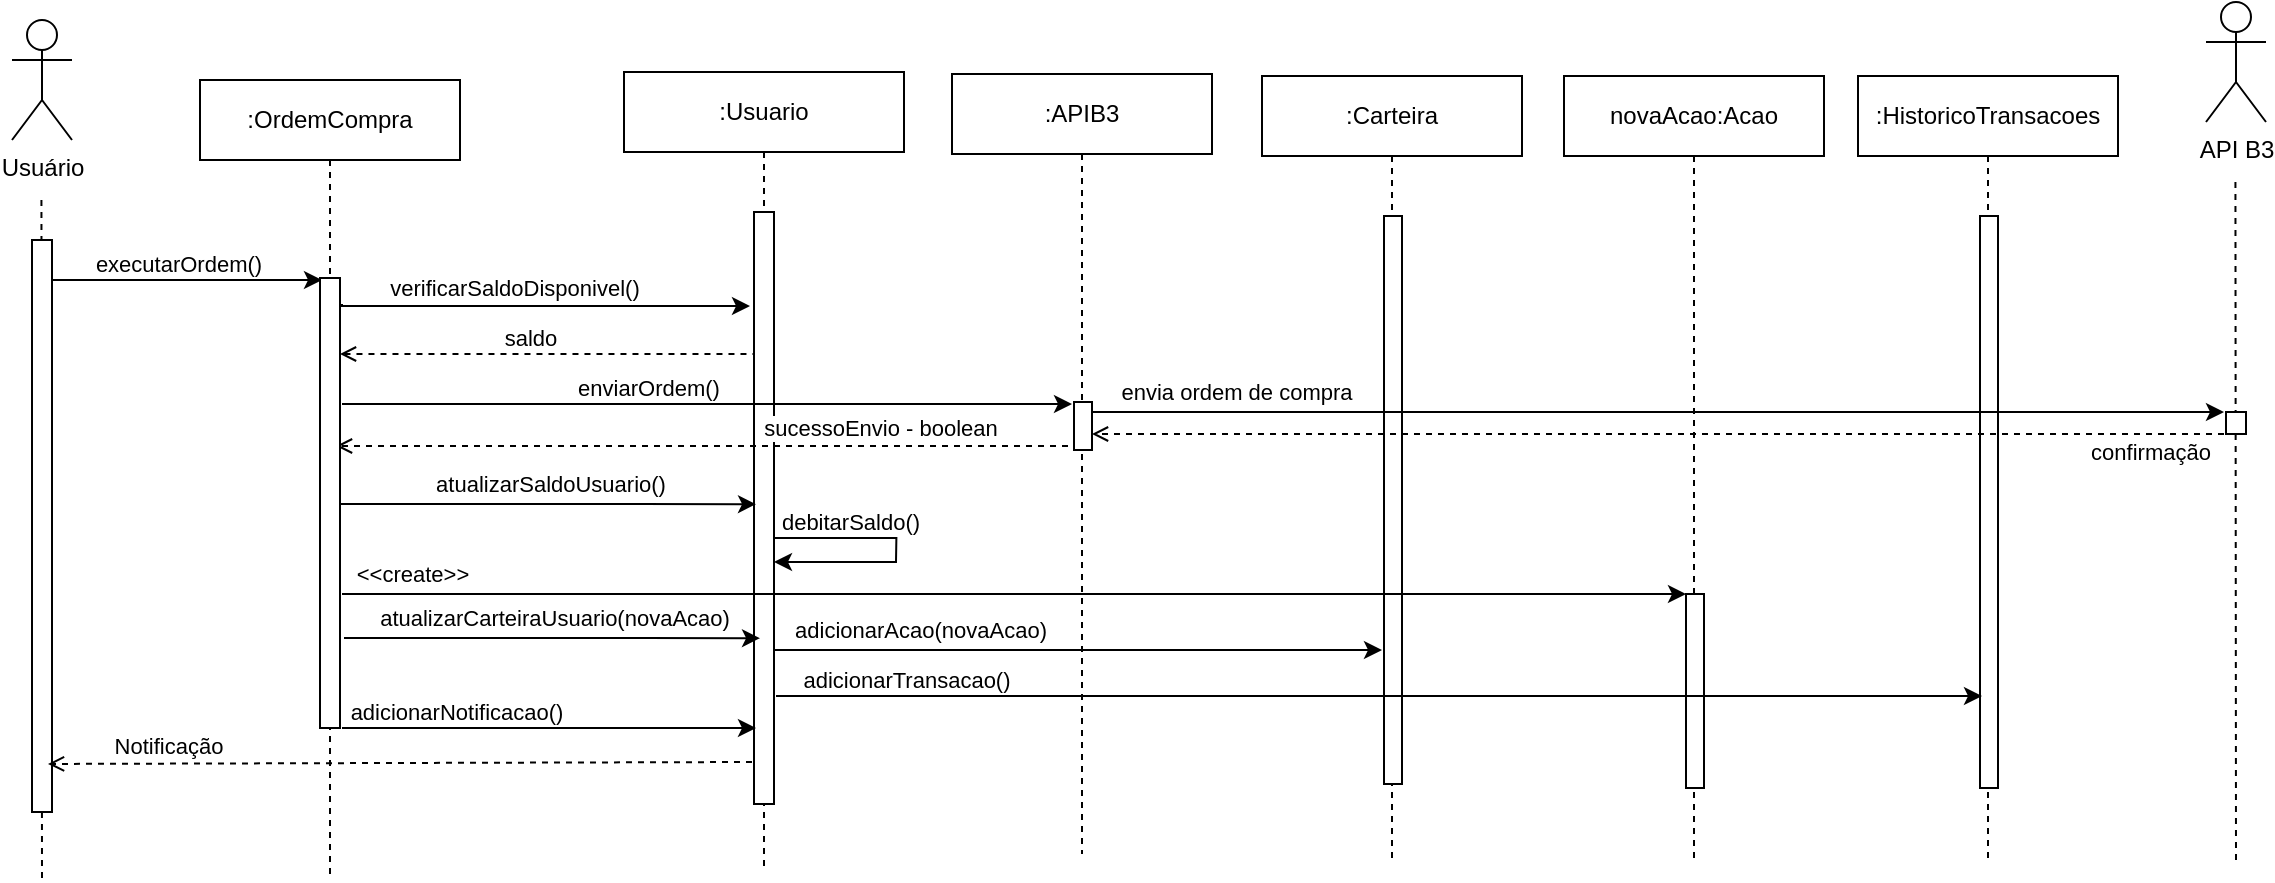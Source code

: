 <mxfile version="24.7.8">
  <diagram name="Page-1" id="2YBvvXClWsGukQMizWep">
    <mxGraphModel dx="1687" dy="984" grid="0" gridSize="10" guides="0" tooltips="1" connect="0" arrows="0" fold="1" page="1" pageScale="1" pageWidth="1100" pageHeight="850" math="0" shadow="0">
      <root>
        <mxCell id="0" />
        <mxCell id="1" parent="0" />
        <mxCell id="368ryIqdzKqAlcXKy1S3-1" value="Usuário" style="shape=umlActor;verticalLabelPosition=bottom;verticalAlign=top;html=1;" parent="1" vertex="1">
          <mxGeometry x="320" y="70" width="30" height="60" as="geometry" />
        </mxCell>
        <mxCell id="368ryIqdzKqAlcXKy1S3-3" value="" style="endArrow=none;dashed=1;html=1;rounded=0;" parent="1" edge="1">
          <mxGeometry width="50" height="50" relative="1" as="geometry">
            <mxPoint x="335" y="499" as="sourcePoint" />
            <mxPoint x="334.72" y="160" as="targetPoint" />
          </mxGeometry>
        </mxCell>
        <mxCell id="368ryIqdzKqAlcXKy1S3-13" style="edgeStyle=orthogonalEdgeStyle;rounded=0;orthogonalLoop=1;jettySize=auto;html=1;curved=0;" parent="1" edge="1">
          <mxGeometry relative="1" as="geometry">
            <mxPoint x="340" y="200" as="sourcePoint" />
            <mxPoint x="475" y="200" as="targetPoint" />
            <Array as="points" />
          </mxGeometry>
        </mxCell>
        <mxCell id="368ryIqdzKqAlcXKy1S3-14" value="executarOrdem()" style="edgeLabel;html=1;align=center;verticalAlign=middle;resizable=0;points=[];" parent="368ryIqdzKqAlcXKy1S3-13" vertex="1" connectable="0">
          <mxGeometry x="-0.128" y="1" relative="1" as="geometry">
            <mxPoint x="4" y="-7" as="offset" />
          </mxGeometry>
        </mxCell>
        <mxCell id="368ryIqdzKqAlcXKy1S3-2" value="" style="html=1;points=[[0,0,0,0,5],[0,1,0,0,-5],[1,0,0,0,5],[1,1,0,0,-5]];perimeter=orthogonalPerimeter;outlineConnect=0;targetShapes=umlLifeline;portConstraint=eastwest;newEdgeStyle={&quot;curved&quot;:0,&quot;rounded&quot;:0};" parent="1" vertex="1">
          <mxGeometry x="330" y="180" width="10" height="286" as="geometry" />
        </mxCell>
        <mxCell id="368ryIqdzKqAlcXKy1S3-6" value=":Usuario" style="shape=umlLifeline;perimeter=lifelinePerimeter;whiteSpace=wrap;html=1;container=1;dropTarget=0;collapsible=0;recursiveResize=0;outlineConnect=0;portConstraint=eastwest;newEdgeStyle={&quot;curved&quot;:0,&quot;rounded&quot;:0};" parent="1" vertex="1">
          <mxGeometry x="626" y="96" width="140" height="397" as="geometry" />
        </mxCell>
        <mxCell id="368ryIqdzKqAlcXKy1S3-7" value="" style="html=1;points=[[0,0,0,0,5],[0,1,0,0,-5],[1,0,0,0,5],[1,1,0,0,-5]];perimeter=orthogonalPerimeter;outlineConnect=0;targetShapes=umlLifeline;portConstraint=eastwest;newEdgeStyle={&quot;curved&quot;:0,&quot;rounded&quot;:0};" parent="368ryIqdzKqAlcXKy1S3-6" vertex="1">
          <mxGeometry x="65" y="70" width="10" height="296" as="geometry" />
        </mxCell>
        <mxCell id="368ryIqdzKqAlcXKy1S3-11" value=":APIB3" style="shape=umlLifeline;perimeter=lifelinePerimeter;whiteSpace=wrap;html=1;container=1;dropTarget=0;collapsible=0;recursiveResize=0;outlineConnect=0;portConstraint=eastwest;newEdgeStyle={&quot;curved&quot;:0,&quot;rounded&quot;:0};" parent="1" vertex="1">
          <mxGeometry x="790" y="97" width="130" height="390" as="geometry" />
        </mxCell>
        <mxCell id="368ryIqdzKqAlcXKy1S3-12" value="" style="html=1;points=[[0,0,0,0,5],[0,1,0,0,-5],[1,0,0,0,5],[1,1,0,0,-5]];perimeter=orthogonalPerimeter;outlineConnect=0;targetShapes=umlLifeline;portConstraint=eastwest;newEdgeStyle={&quot;curved&quot;:0,&quot;rounded&quot;:0};" parent="368ryIqdzKqAlcXKy1S3-11" vertex="1">
          <mxGeometry x="61" y="164" width="9" height="24" as="geometry" />
        </mxCell>
        <mxCell id="0rn-FYZJgUnYV7M9HU_Y-5" value="" style="endArrow=open;html=1;rounded=0;dashed=1;startArrow=none;startFill=0;endFill=0;" parent="1" edge="1">
          <mxGeometry width="50" height="50" relative="1" as="geometry">
            <mxPoint x="848" y="283" as="sourcePoint" />
            <mxPoint x="482" y="283.0" as="targetPoint" />
          </mxGeometry>
        </mxCell>
        <mxCell id="0rn-FYZJgUnYV7M9HU_Y-7" value="sucessoEnvio - boolean" style="edgeLabel;html=1;align=center;verticalAlign=middle;resizable=0;points=[];" parent="0rn-FYZJgUnYV7M9HU_Y-5" vertex="1" connectable="0">
          <mxGeometry x="-0.097" y="2" relative="1" as="geometry">
            <mxPoint x="71" y="-11" as="offset" />
          </mxGeometry>
        </mxCell>
        <mxCell id="0rn-FYZJgUnYV7M9HU_Y-8" style="edgeStyle=orthogonalEdgeStyle;rounded=0;orthogonalLoop=1;jettySize=auto;html=1;curved=0;startArrow=none;startFill=0;endArrow=classic;endFill=1;" parent="1" edge="1">
          <mxGeometry relative="1" as="geometry">
            <mxPoint x="485" y="212" as="sourcePoint" />
            <mxPoint x="689" y="213" as="targetPoint" />
            <Array as="points">
              <mxPoint x="485" y="213" />
            </Array>
          </mxGeometry>
        </mxCell>
        <mxCell id="0rn-FYZJgUnYV7M9HU_Y-9" value="verificarSaldoDisponivel()" style="edgeLabel;html=1;align=center;verticalAlign=middle;resizable=0;points=[];" parent="0rn-FYZJgUnYV7M9HU_Y-8" vertex="1" connectable="0">
          <mxGeometry x="-0.386" y="-2" relative="1" as="geometry">
            <mxPoint x="24" y="-11" as="offset" />
          </mxGeometry>
        </mxCell>
        <mxCell id="0rn-FYZJgUnYV7M9HU_Y-22" value="" style="edgeStyle=none;orthogonalLoop=1;jettySize=auto;html=1;rounded=0;dashed=1;startArrow=none;startFill=0;endArrow=open;endFill=0;entryX=0.8;entryY=0.916;entryDx=0;entryDy=0;entryPerimeter=0;" parent="1" target="368ryIqdzKqAlcXKy1S3-2" edge="1">
          <mxGeometry width="100" relative="1" as="geometry">
            <mxPoint x="690" y="441" as="sourcePoint" />
            <mxPoint x="342" y="442" as="targetPoint" />
            <Array as="points" />
          </mxGeometry>
        </mxCell>
        <mxCell id="0rn-FYZJgUnYV7M9HU_Y-23" value="Notificação" style="edgeLabel;html=1;align=center;verticalAlign=middle;resizable=0;points=[];" parent="0rn-FYZJgUnYV7M9HU_Y-22" vertex="1" connectable="0">
          <mxGeometry x="-0.16" y="1" relative="1" as="geometry">
            <mxPoint x="-144" y="-10" as="offset" />
          </mxGeometry>
        </mxCell>
        <mxCell id="0rn-FYZJgUnYV7M9HU_Y-24" value=":OrdemCompra" style="shape=umlLifeline;perimeter=lifelinePerimeter;whiteSpace=wrap;html=1;container=1;dropTarget=0;collapsible=0;recursiveResize=0;outlineConnect=0;portConstraint=eastwest;newEdgeStyle={&quot;curved&quot;:0,&quot;rounded&quot;:0};" parent="1" vertex="1">
          <mxGeometry x="414" y="100" width="130" height="397" as="geometry" />
        </mxCell>
        <mxCell id="0rn-FYZJgUnYV7M9HU_Y-25" value="" style="html=1;points=[[0,0,0,0,5],[0,1,0,0,-5],[1,0,0,0,5],[1,1,0,0,-5]];perimeter=orthogonalPerimeter;outlineConnect=0;targetShapes=umlLifeline;portConstraint=eastwest;newEdgeStyle={&quot;curved&quot;:0,&quot;rounded&quot;:0};" parent="0rn-FYZJgUnYV7M9HU_Y-24" vertex="1">
          <mxGeometry x="60" y="99" width="10" height="225" as="geometry" />
        </mxCell>
        <mxCell id="Dpbqh7HLzEygRbn_yJDt-1" value="" style="edgeStyle=none;orthogonalLoop=1;jettySize=auto;html=1;rounded=0;startArrow=open;startFill=0;endArrow=none;endFill=0;dashed=1;" parent="1" target="368ryIqdzKqAlcXKy1S3-7" edge="1">
          <mxGeometry width="100" relative="1" as="geometry">
            <mxPoint x="484" y="237" as="sourcePoint" />
            <mxPoint x="954.69" y="237.0" as="targetPoint" />
            <Array as="points" />
          </mxGeometry>
        </mxCell>
        <mxCell id="Dpbqh7HLzEygRbn_yJDt-3" value="saldo" style="edgeLabel;html=1;align=center;verticalAlign=middle;resizable=0;points=[];" parent="Dpbqh7HLzEygRbn_yJDt-1" vertex="1" connectable="0">
          <mxGeometry x="-0.084" y="-1" relative="1" as="geometry">
            <mxPoint y="-9" as="offset" />
          </mxGeometry>
        </mxCell>
        <mxCell id="Dpbqh7HLzEygRbn_yJDt-4" value="" style="edgeStyle=none;orthogonalLoop=1;jettySize=auto;html=1;rounded=0;" parent="1" edge="1">
          <mxGeometry width="100" relative="1" as="geometry">
            <mxPoint x="485" y="262" as="sourcePoint" />
            <mxPoint x="850" y="262" as="targetPoint" />
            <Array as="points" />
          </mxGeometry>
        </mxCell>
        <mxCell id="Dpbqh7HLzEygRbn_yJDt-5" value="enviarOrdem()" style="edgeLabel;html=1;align=center;verticalAlign=middle;resizable=0;points=[];" parent="Dpbqh7HLzEygRbn_yJDt-4" vertex="1" connectable="0">
          <mxGeometry x="-0.163" relative="1" as="geometry">
            <mxPoint y="-8" as="offset" />
          </mxGeometry>
        </mxCell>
        <mxCell id="Dpbqh7HLzEygRbn_yJDt-8" value="" style="endArrow=classic;html=1;rounded=0;entryX=0.2;entryY=0.518;entryDx=0;entryDy=0;entryPerimeter=0;" parent="1" edge="1">
          <mxGeometry width="50" height="50" relative="1" as="geometry">
            <mxPoint x="484" y="312" as="sourcePoint" />
            <mxPoint x="692.0" y="312.09" as="targetPoint" />
            <Array as="points">
              <mxPoint x="635" y="312" />
            </Array>
          </mxGeometry>
        </mxCell>
        <mxCell id="Dpbqh7HLzEygRbn_yJDt-9" value="atualizarSaldoUsuario()" style="edgeLabel;html=1;align=center;verticalAlign=middle;resizable=0;points=[];" parent="Dpbqh7HLzEygRbn_yJDt-8" vertex="1" connectable="0">
          <mxGeometry x="0.391" y="2" relative="1" as="geometry">
            <mxPoint x="-40" y="-8" as="offset" />
          </mxGeometry>
        </mxCell>
        <mxCell id="Dpbqh7HLzEygRbn_yJDt-10" value="" style="endArrow=classic;html=1;rounded=0;" parent="1" edge="1">
          <mxGeometry width="50" height="50" relative="1" as="geometry">
            <mxPoint x="701" y="329" as="sourcePoint" />
            <mxPoint x="701" y="341" as="targetPoint" />
            <Array as="points">
              <mxPoint x="762.19" y="329" />
              <mxPoint x="762" y="341" />
              <mxPoint x="730" y="341" />
            </Array>
          </mxGeometry>
        </mxCell>
        <mxCell id="Dpbqh7HLzEygRbn_yJDt-11" value="debitarSaldo()" style="edgeLabel;html=1;align=center;verticalAlign=middle;resizable=0;points=[];" parent="Dpbqh7HLzEygRbn_yJDt-10" vertex="1" connectable="0">
          <mxGeometry x="-0.039" y="2" relative="1" as="geometry">
            <mxPoint x="-25" y="-12" as="offset" />
          </mxGeometry>
        </mxCell>
        <mxCell id="Dpbqh7HLzEygRbn_yJDt-12" value="" style="endArrow=classic;html=1;rounded=0;entryX=0.2;entryY=0.518;entryDx=0;entryDy=0;entryPerimeter=0;" parent="1" edge="1">
          <mxGeometry width="50" height="50" relative="1" as="geometry">
            <mxPoint x="486" y="379" as="sourcePoint" />
            <mxPoint x="694.0" y="379.09" as="targetPoint" />
            <Array as="points">
              <mxPoint x="637" y="379" />
            </Array>
          </mxGeometry>
        </mxCell>
        <mxCell id="Dpbqh7HLzEygRbn_yJDt-13" value="atualizarCarteiraUsuario(novaAcao)" style="edgeLabel;html=1;align=center;verticalAlign=middle;resizable=0;points=[];" parent="Dpbqh7HLzEygRbn_yJDt-12" vertex="1" connectable="0">
          <mxGeometry x="0.391" y="2" relative="1" as="geometry">
            <mxPoint x="-40" y="-8" as="offset" />
          </mxGeometry>
        </mxCell>
        <mxCell id="Dpbqh7HLzEygRbn_yJDt-14" value=":Carteira" style="shape=umlLifeline;perimeter=lifelinePerimeter;whiteSpace=wrap;html=1;container=1;dropTarget=0;collapsible=0;recursiveResize=0;outlineConnect=0;portConstraint=eastwest;newEdgeStyle={&quot;curved&quot;:0,&quot;rounded&quot;:0};" parent="1" vertex="1">
          <mxGeometry x="945" y="98" width="130" height="391" as="geometry" />
        </mxCell>
        <mxCell id="Dpbqh7HLzEygRbn_yJDt-15" value="" style="html=1;points=[[0,0,0,0,5],[0,1,0,0,-5],[1,0,0,0,5],[1,1,0,0,-5]];perimeter=orthogonalPerimeter;outlineConnect=0;targetShapes=umlLifeline;portConstraint=eastwest;newEdgeStyle={&quot;curved&quot;:0,&quot;rounded&quot;:0};" parent="Dpbqh7HLzEygRbn_yJDt-14" vertex="1">
          <mxGeometry x="61" y="70" width="9" height="284" as="geometry" />
        </mxCell>
        <mxCell id="Dpbqh7HLzEygRbn_yJDt-16" value="novaAcao:Acao" style="shape=umlLifeline;perimeter=lifelinePerimeter;whiteSpace=wrap;html=1;container=1;dropTarget=0;collapsible=0;recursiveResize=0;outlineConnect=0;portConstraint=eastwest;newEdgeStyle={&quot;curved&quot;:0,&quot;rounded&quot;:0};" parent="1" vertex="1">
          <mxGeometry x="1096" y="98" width="130" height="393" as="geometry" />
        </mxCell>
        <mxCell id="Dpbqh7HLzEygRbn_yJDt-17" value="" style="html=1;points=[[0,0,0,0,5],[0,1,0,0,-5],[1,0,0,0,5],[1,1,0,0,-5]];perimeter=orthogonalPerimeter;outlineConnect=0;targetShapes=umlLifeline;portConstraint=eastwest;newEdgeStyle={&quot;curved&quot;:0,&quot;rounded&quot;:0};" parent="Dpbqh7HLzEygRbn_yJDt-16" vertex="1">
          <mxGeometry x="61" y="259" width="9" height="97" as="geometry" />
        </mxCell>
        <mxCell id="Dpbqh7HLzEygRbn_yJDt-18" value="" style="endArrow=classic;html=1;rounded=0;" parent="1" edge="1">
          <mxGeometry width="50" height="50" relative="1" as="geometry">
            <mxPoint x="485" y="357" as="sourcePoint" />
            <mxPoint x="1157" y="357" as="targetPoint" />
          </mxGeometry>
        </mxCell>
        <mxCell id="Dpbqh7HLzEygRbn_yJDt-19" value="&amp;lt;&amp;lt;create&amp;gt;&amp;gt;" style="edgeLabel;html=1;align=center;verticalAlign=middle;resizable=0;points=[];" parent="Dpbqh7HLzEygRbn_yJDt-18" vertex="1" connectable="0">
          <mxGeometry x="-0.125" y="1" relative="1" as="geometry">
            <mxPoint x="-259" y="-9" as="offset" />
          </mxGeometry>
        </mxCell>
        <mxCell id="Dpbqh7HLzEygRbn_yJDt-20" value="" style="endArrow=classic;html=1;rounded=0;" parent="1" edge="1">
          <mxGeometry width="50" height="50" relative="1" as="geometry">
            <mxPoint x="701" y="385" as="sourcePoint" />
            <mxPoint x="1005" y="385" as="targetPoint" />
          </mxGeometry>
        </mxCell>
        <mxCell id="Dpbqh7HLzEygRbn_yJDt-21" value="adicionarAcao(novaAcao)" style="edgeLabel;html=1;align=center;verticalAlign=middle;resizable=0;points=[];" parent="Dpbqh7HLzEygRbn_yJDt-20" vertex="1" connectable="0">
          <mxGeometry x="0.326" y="-1" relative="1" as="geometry">
            <mxPoint x="-129" y="-11" as="offset" />
          </mxGeometry>
        </mxCell>
        <mxCell id="Dpbqh7HLzEygRbn_yJDt-22" value=":HistoricoTransacoes" style="shape=umlLifeline;perimeter=lifelinePerimeter;whiteSpace=wrap;html=1;container=1;dropTarget=0;collapsible=0;recursiveResize=0;outlineConnect=0;portConstraint=eastwest;newEdgeStyle={&quot;curved&quot;:0,&quot;rounded&quot;:0};" parent="1" vertex="1">
          <mxGeometry x="1243" y="98" width="130" height="393" as="geometry" />
        </mxCell>
        <mxCell id="Dpbqh7HLzEygRbn_yJDt-23" value="" style="html=1;points=[[0,0,0,0,5],[0,1,0,0,-5],[1,0,0,0,5],[1,1,0,0,-5]];perimeter=orthogonalPerimeter;outlineConnect=0;targetShapes=umlLifeline;portConstraint=eastwest;newEdgeStyle={&quot;curved&quot;:0,&quot;rounded&quot;:0};" parent="Dpbqh7HLzEygRbn_yJDt-22" vertex="1">
          <mxGeometry x="61" y="70" width="9" height="286" as="geometry" />
        </mxCell>
        <mxCell id="Dpbqh7HLzEygRbn_yJDt-24" value="" style="endArrow=classic;html=1;rounded=0;" parent="1" edge="1">
          <mxGeometry width="50" height="50" relative="1" as="geometry">
            <mxPoint x="702" y="408" as="sourcePoint" />
            <mxPoint x="1305" y="408" as="targetPoint" />
          </mxGeometry>
        </mxCell>
        <mxCell id="Dpbqh7HLzEygRbn_yJDt-25" value="adicionarTransacao()" style="edgeLabel;html=1;align=center;verticalAlign=middle;resizable=0;points=[];" parent="Dpbqh7HLzEygRbn_yJDt-24" vertex="1" connectable="0">
          <mxGeometry x="-0.23" y="-1" relative="1" as="geometry">
            <mxPoint x="-167" y="-9" as="offset" />
          </mxGeometry>
        </mxCell>
        <mxCell id="Dpbqh7HLzEygRbn_yJDt-26" value="" style="endArrow=classic;html=1;rounded=0;" parent="1" edge="1">
          <mxGeometry width="50" height="50" relative="1" as="geometry">
            <mxPoint x="485" y="424" as="sourcePoint" />
            <mxPoint x="692" y="424" as="targetPoint" />
          </mxGeometry>
        </mxCell>
        <mxCell id="Dpbqh7HLzEygRbn_yJDt-27" value="adicionarNotificacao()" style="edgeLabel;html=1;align=center;verticalAlign=middle;resizable=0;points=[];" parent="Dpbqh7HLzEygRbn_yJDt-26" vertex="1" connectable="0">
          <mxGeometry x="0.329" y="-2" relative="1" as="geometry">
            <mxPoint x="-81" y="-10" as="offset" />
          </mxGeometry>
        </mxCell>
        <mxCell id="Zf_1WE6rsiYR1JzXS_-U-5" value="API B3" style="shape=umlActor;verticalLabelPosition=bottom;verticalAlign=top;html=1;" vertex="1" parent="1">
          <mxGeometry x="1417" y="61" width="30" height="60" as="geometry" />
        </mxCell>
        <mxCell id="Zf_1WE6rsiYR1JzXS_-U-6" value="" style="endArrow=none;dashed=1;html=1;rounded=0;" edge="1" parent="1">
          <mxGeometry width="50" height="50" relative="1" as="geometry">
            <mxPoint x="1432" y="490" as="sourcePoint" />
            <mxPoint x="1431.72" y="151" as="targetPoint" />
          </mxGeometry>
        </mxCell>
        <mxCell id="Zf_1WE6rsiYR1JzXS_-U-7" value="" style="html=1;points=[[0,0,0,0,5],[0,1,0,0,-5],[1,0,0,0,5],[1,1,0,0,-5]];perimeter=orthogonalPerimeter;outlineConnect=0;targetShapes=umlLifeline;portConstraint=eastwest;newEdgeStyle={&quot;curved&quot;:0,&quot;rounded&quot;:0};" vertex="1" parent="1">
          <mxGeometry x="1427" y="266" width="10" height="11" as="geometry" />
        </mxCell>
        <mxCell id="Zf_1WE6rsiYR1JzXS_-U-8" value="" style="edgeStyle=none;orthogonalLoop=1;jettySize=auto;html=1;rounded=0;" edge="1" parent="1">
          <mxGeometry width="100" relative="1" as="geometry">
            <mxPoint x="860" y="266" as="sourcePoint" />
            <mxPoint x="1426" y="266" as="targetPoint" />
            <Array as="points" />
          </mxGeometry>
        </mxCell>
        <mxCell id="Zf_1WE6rsiYR1JzXS_-U-9" value="envia ordem de compra" style="edgeLabel;html=1;align=center;verticalAlign=middle;resizable=0;points=[];" vertex="1" connectable="0" parent="Zf_1WE6rsiYR1JzXS_-U-8">
          <mxGeometry x="-0.163" relative="1" as="geometry">
            <mxPoint x="-165" y="-10" as="offset" />
          </mxGeometry>
        </mxCell>
        <mxCell id="Zf_1WE6rsiYR1JzXS_-U-10" value="" style="endArrow=open;html=1;rounded=0;dashed=1;startArrow=none;startFill=0;endFill=0;" edge="1" parent="1" target="368ryIqdzKqAlcXKy1S3-12">
          <mxGeometry width="50" height="50" relative="1" as="geometry">
            <mxPoint x="1426" y="277" as="sourcePoint" />
            <mxPoint x="1060" y="277.0" as="targetPoint" />
          </mxGeometry>
        </mxCell>
        <mxCell id="Zf_1WE6rsiYR1JzXS_-U-11" value="confirmação" style="edgeLabel;html=1;align=center;verticalAlign=middle;resizable=0;points=[];" vertex="1" connectable="0" parent="Zf_1WE6rsiYR1JzXS_-U-10">
          <mxGeometry x="-0.097" y="2" relative="1" as="geometry">
            <mxPoint x="218" y="7" as="offset" />
          </mxGeometry>
        </mxCell>
      </root>
    </mxGraphModel>
  </diagram>
</mxfile>
